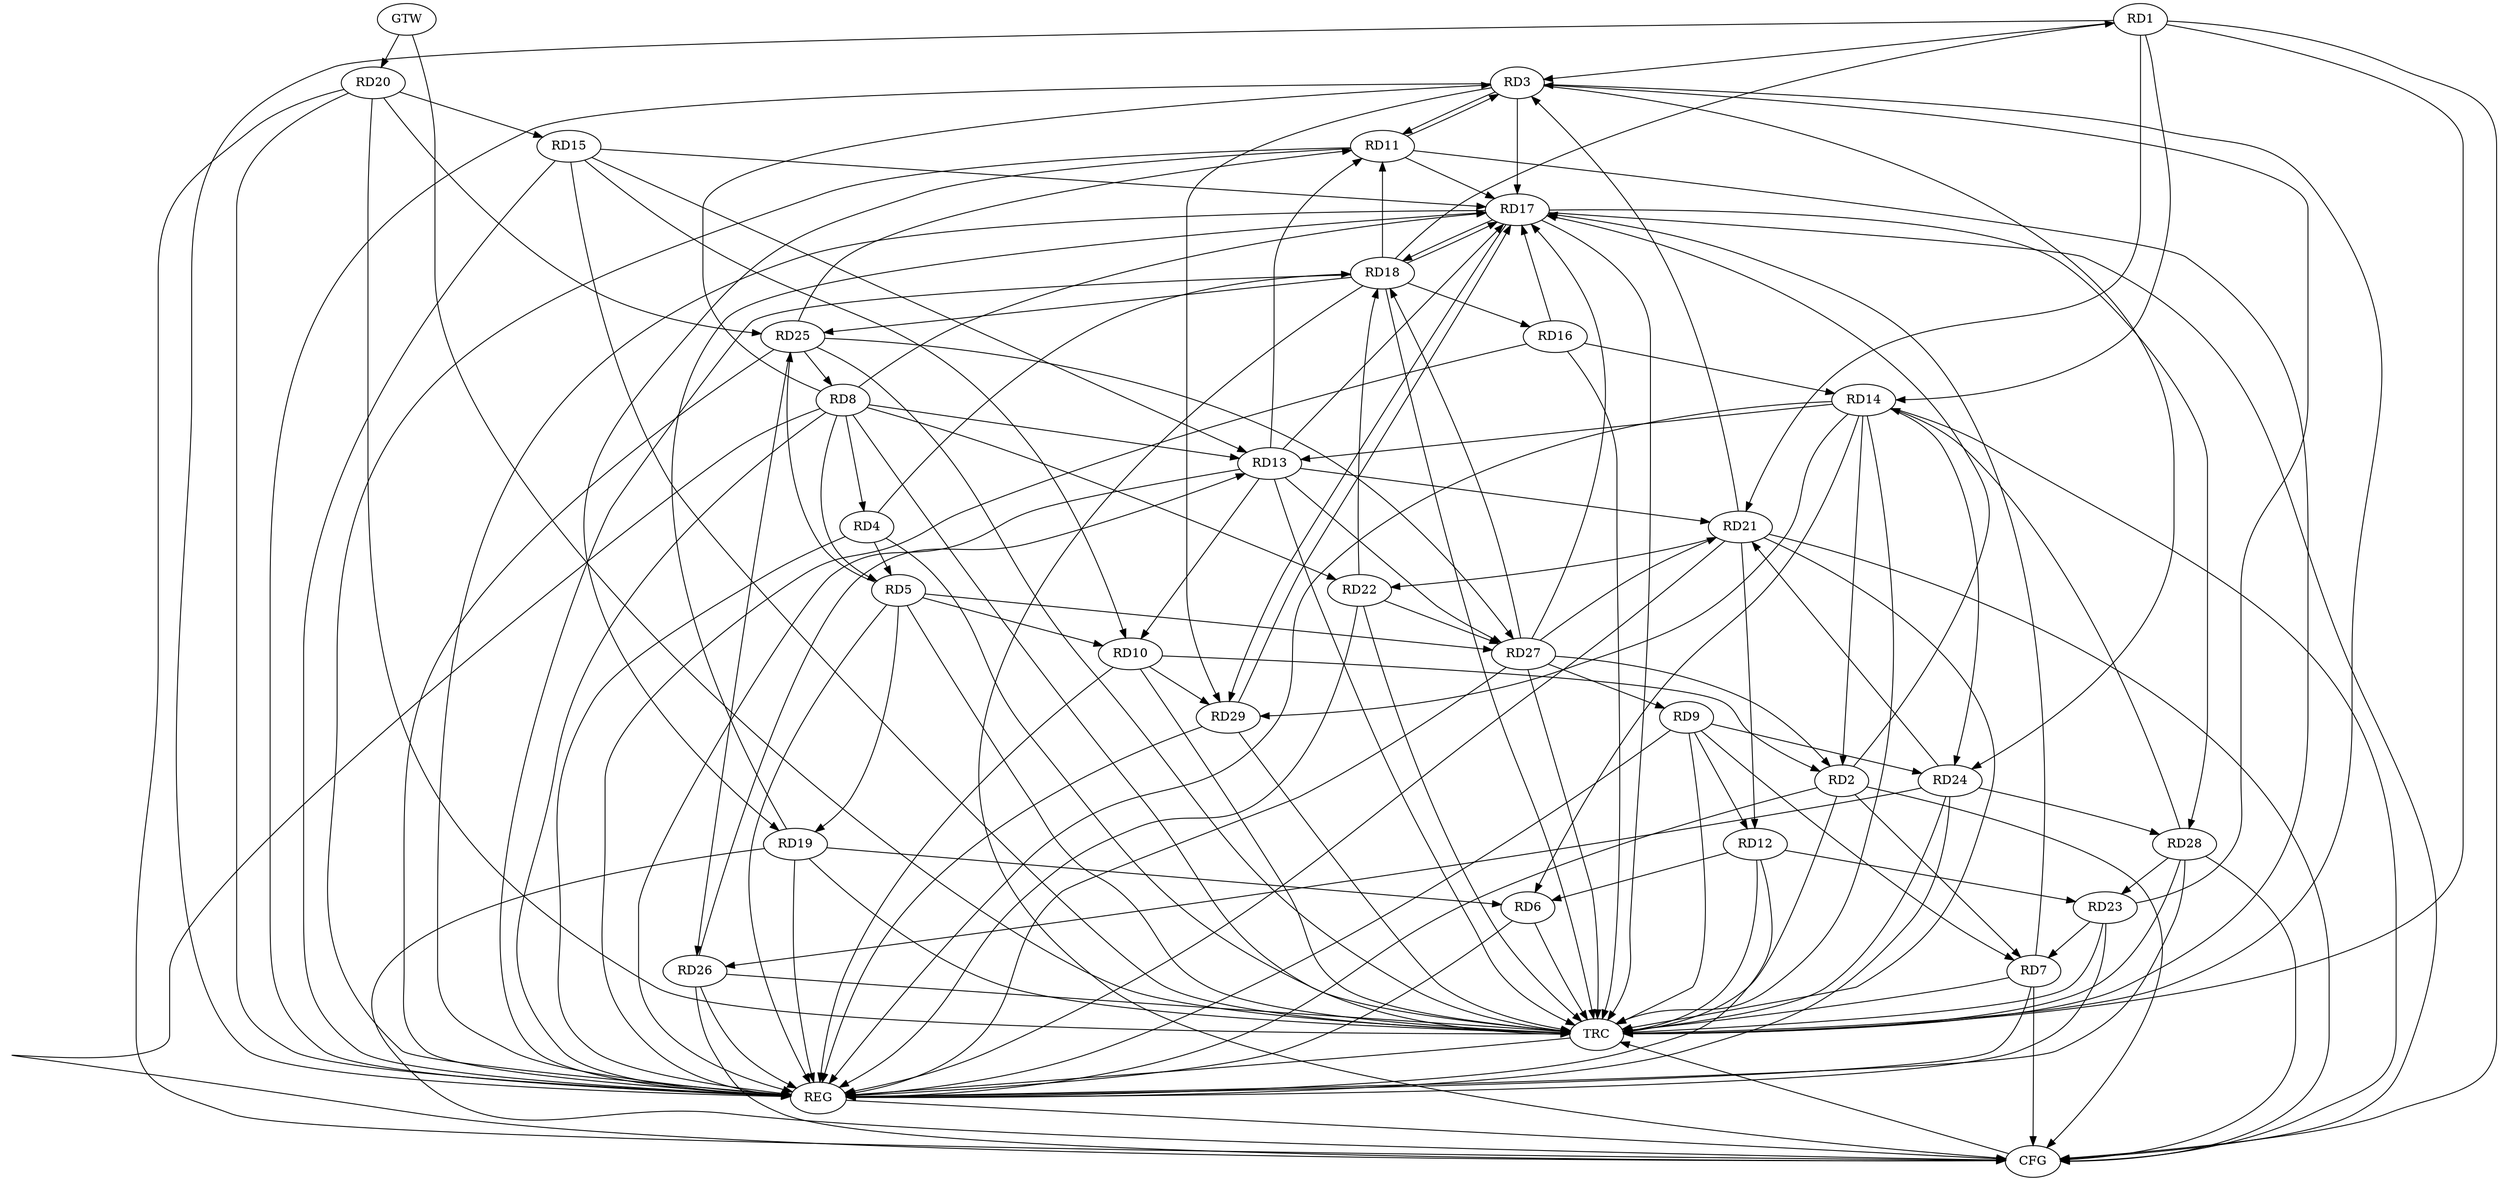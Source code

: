 strict digraph G {
  RD1 [ label="RD1" ];
  RD2 [ label="RD2" ];
  RD3 [ label="RD3" ];
  RD4 [ label="RD4" ];
  RD5 [ label="RD5" ];
  RD6 [ label="RD6" ];
  RD7 [ label="RD7" ];
  RD8 [ label="RD8" ];
  RD9 [ label="RD9" ];
  RD10 [ label="RD10" ];
  RD11 [ label="RD11" ];
  RD12 [ label="RD12" ];
  RD13 [ label="RD13" ];
  RD14 [ label="RD14" ];
  RD15 [ label="RD15" ];
  RD16 [ label="RD16" ];
  RD17 [ label="RD17" ];
  RD18 [ label="RD18" ];
  RD19 [ label="RD19" ];
  RD20 [ label="RD20" ];
  RD21 [ label="RD21" ];
  RD22 [ label="RD22" ];
  RD23 [ label="RD23" ];
  RD24 [ label="RD24" ];
  RD25 [ label="RD25" ];
  RD26 [ label="RD26" ];
  RD27 [ label="RD27" ];
  RD28 [ label="RD28" ];
  RD29 [ label="RD29" ];
  GTW [ label="GTW" ];
  REG [ label="REG" ];
  CFG [ label="CFG" ];
  TRC [ label="TRC" ];
  RD1 -> RD3;
  RD1 -> RD14;
  RD18 -> RD1;
  RD1 -> RD21;
  RD2 -> RD7;
  RD10 -> RD2;
  RD14 -> RD2;
  RD2 -> RD17;
  RD27 -> RD2;
  RD8 -> RD3;
  RD3 -> RD11;
  RD11 -> RD3;
  RD3 -> RD17;
  RD21 -> RD3;
  RD23 -> RD3;
  RD3 -> RD24;
  RD3 -> RD29;
  RD4 -> RD5;
  RD8 -> RD4;
  RD4 -> RD18;
  RD8 -> RD5;
  RD5 -> RD10;
  RD5 -> RD19;
  RD5 -> RD25;
  RD5 -> RD27;
  RD12 -> RD6;
  RD14 -> RD6;
  RD19 -> RD6;
  RD9 -> RD7;
  RD7 -> RD17;
  RD23 -> RD7;
  RD8 -> RD13;
  RD8 -> RD22;
  RD25 -> RD8;
  RD9 -> RD12;
  RD9 -> RD24;
  RD27 -> RD9;
  RD13 -> RD10;
  RD15 -> RD10;
  RD10 -> RD29;
  RD13 -> RD11;
  RD18 -> RD11;
  RD11 -> RD19;
  RD25 -> RD11;
  RD21 -> RD12;
  RD12 -> RD23;
  RD14 -> RD13;
  RD15 -> RD13;
  RD13 -> RD17;
  RD13 -> RD21;
  RD26 -> RD13;
  RD13 -> RD27;
  RD16 -> RD14;
  RD14 -> RD24;
  RD28 -> RD14;
  RD14 -> RD29;
  RD15 -> RD17;
  RD20 -> RD15;
  RD16 -> RD17;
  RD18 -> RD16;
  RD17 -> RD18;
  RD18 -> RD17;
  RD19 -> RD17;
  RD17 -> RD28;
  RD17 -> RD29;
  RD22 -> RD18;
  RD18 -> RD25;
  RD27 -> RD18;
  RD20 -> RD25;
  RD21 -> RD22;
  RD24 -> RD21;
  RD27 -> RD21;
  RD22 -> RD27;
  RD28 -> RD23;
  RD24 -> RD26;
  RD24 -> RD28;
  RD25 -> RD26;
  RD25 -> RD27;
  GTW -> RD20;
  RD1 -> REG;
  RD2 -> REG;
  RD3 -> REG;
  RD4 -> REG;
  RD5 -> REG;
  RD6 -> REG;
  RD7 -> REG;
  RD8 -> REG;
  RD9 -> REG;
  RD10 -> REG;
  RD11 -> REG;
  RD12 -> REG;
  RD13 -> REG;
  RD14 -> REG;
  RD15 -> REG;
  RD16 -> REG;
  RD17 -> REG;
  RD18 -> REG;
  RD19 -> REG;
  RD20 -> REG;
  RD21 -> REG;
  RD22 -> REG;
  RD23 -> REG;
  RD24 -> REG;
  RD25 -> REG;
  RD26 -> REG;
  RD27 -> REG;
  RD28 -> REG;
  RD29 -> REG;
  RD19 -> CFG;
  RD2 -> CFG;
  RD1 -> CFG;
  RD7 -> CFG;
  RD14 -> CFG;
  RD17 -> CFG;
  RD18 -> CFG;
  RD28 -> CFG;
  RD21 -> CFG;
  RD8 -> CFG;
  RD26 -> CFG;
  RD20 -> CFG;
  REG -> CFG;
  RD1 -> TRC;
  RD2 -> TRC;
  RD3 -> TRC;
  RD4 -> TRC;
  RD5 -> TRC;
  RD6 -> TRC;
  RD7 -> TRC;
  RD8 -> TRC;
  RD9 -> TRC;
  RD10 -> TRC;
  RD11 -> TRC;
  RD12 -> TRC;
  RD13 -> TRC;
  RD14 -> TRC;
  RD15 -> TRC;
  RD16 -> TRC;
  RD17 -> TRC;
  RD18 -> TRC;
  RD19 -> TRC;
  RD20 -> TRC;
  RD21 -> TRC;
  RD22 -> TRC;
  RD23 -> TRC;
  RD24 -> TRC;
  RD25 -> TRC;
  RD26 -> TRC;
  RD27 -> TRC;
  RD28 -> TRC;
  RD29 -> TRC;
  GTW -> TRC;
  CFG -> TRC;
  TRC -> REG;
  RD29 -> RD17;
  RD8 -> RD17;
  RD11 -> RD17;
  RD27 -> RD17;
}
